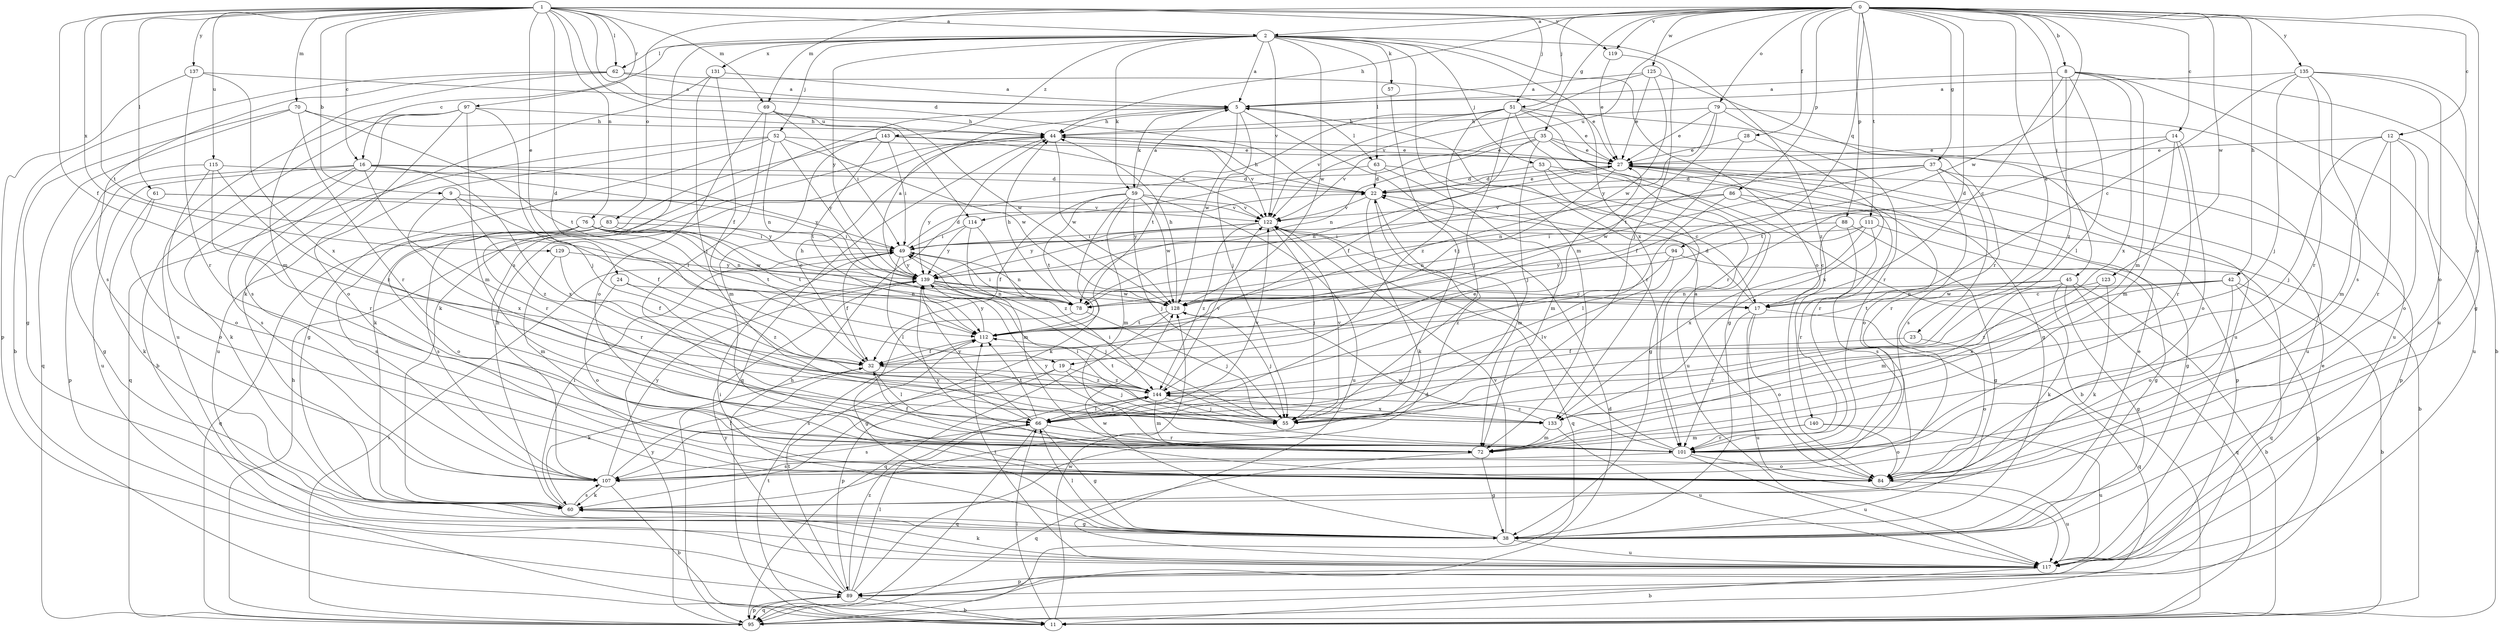 strict digraph  {
0;
1;
2;
5;
8;
9;
11;
12;
14;
16;
17;
19;
22;
23;
24;
27;
28;
32;
35;
37;
38;
42;
44;
45;
49;
51;
52;
53;
55;
57;
59;
60;
61;
62;
63;
66;
69;
70;
72;
76;
78;
79;
83;
84;
86;
88;
89;
94;
95;
97;
101;
107;
111;
112;
114;
115;
117;
119;
122;
123;
125;
128;
129;
131;
133;
135;
137;
139;
140;
143;
144;
0 -> 2  [label=a];
0 -> 8  [label=b];
0 -> 12  [label=c];
0 -> 14  [label=c];
0 -> 19  [label=d];
0 -> 23  [label=e];
0 -> 28  [label=f];
0 -> 35  [label=g];
0 -> 37  [label=g];
0 -> 42  [label=h];
0 -> 44  [label=h];
0 -> 45  [label=i];
0 -> 51  [label=j];
0 -> 69  [label=m];
0 -> 79  [label=o];
0 -> 83  [label=o];
0 -> 84  [label=o];
0 -> 86  [label=p];
0 -> 88  [label=p];
0 -> 94  [label=q];
0 -> 111  [label=t];
0 -> 114  [label=u];
0 -> 119  [label=v];
0 -> 123  [label=w];
0 -> 125  [label=w];
0 -> 128  [label=w];
0 -> 135  [label=y];
1 -> 2  [label=a];
1 -> 9  [label=b];
1 -> 16  [label=c];
1 -> 19  [label=d];
1 -> 22  [label=d];
1 -> 24  [label=e];
1 -> 32  [label=f];
1 -> 51  [label=j];
1 -> 61  [label=l];
1 -> 62  [label=l];
1 -> 69  [label=m];
1 -> 70  [label=m];
1 -> 76  [label=n];
1 -> 97  [label=r];
1 -> 112  [label=t];
1 -> 114  [label=u];
1 -> 115  [label=u];
1 -> 119  [label=v];
1 -> 129  [label=x];
1 -> 137  [label=y];
2 -> 5  [label=a];
2 -> 16  [label=c];
2 -> 52  [label=j];
2 -> 53  [label=j];
2 -> 57  [label=k];
2 -> 59  [label=k];
2 -> 62  [label=l];
2 -> 63  [label=l];
2 -> 72  [label=m];
2 -> 84  [label=o];
2 -> 107  [label=s];
2 -> 122  [label=v];
2 -> 128  [label=w];
2 -> 131  [label=x];
2 -> 133  [label=x];
2 -> 139  [label=y];
2 -> 140  [label=z];
2 -> 143  [label=z];
5 -> 44  [label=h];
5 -> 55  [label=j];
5 -> 59  [label=k];
5 -> 60  [label=k];
5 -> 63  [label=l];
5 -> 101  [label=r];
5 -> 128  [label=w];
8 -> 5  [label=a];
8 -> 11  [label=b];
8 -> 17  [label=c];
8 -> 66  [label=l];
8 -> 72  [label=m];
8 -> 117  [label=u];
8 -> 133  [label=x];
8 -> 144  [label=z];
9 -> 32  [label=f];
9 -> 122  [label=v];
9 -> 133  [label=x];
9 -> 144  [label=z];
11 -> 44  [label=h];
11 -> 66  [label=l];
11 -> 112  [label=t];
11 -> 128  [label=w];
12 -> 27  [label=e];
12 -> 55  [label=j];
12 -> 72  [label=m];
12 -> 84  [label=o];
12 -> 101  [label=r];
12 -> 117  [label=u];
14 -> 27  [label=e];
14 -> 72  [label=m];
14 -> 84  [label=o];
14 -> 101  [label=r];
14 -> 112  [label=t];
16 -> 22  [label=d];
16 -> 38  [label=g];
16 -> 49  [label=i];
16 -> 60  [label=k];
16 -> 101  [label=r];
16 -> 107  [label=s];
16 -> 117  [label=u];
16 -> 133  [label=x];
16 -> 139  [label=y];
17 -> 22  [label=d];
17 -> 84  [label=o];
17 -> 95  [label=q];
17 -> 101  [label=r];
17 -> 117  [label=u];
19 -> 55  [label=j];
19 -> 89  [label=p];
19 -> 107  [label=s];
19 -> 144  [label=z];
22 -> 27  [label=e];
22 -> 44  [label=h];
22 -> 60  [label=k];
22 -> 72  [label=m];
22 -> 122  [label=v];
23 -> 32  [label=f];
23 -> 84  [label=o];
24 -> 78  [label=n];
24 -> 84  [label=o];
24 -> 144  [label=z];
27 -> 22  [label=d];
27 -> 78  [label=n];
27 -> 84  [label=o];
27 -> 89  [label=p];
27 -> 101  [label=r];
27 -> 112  [label=t];
28 -> 27  [label=e];
28 -> 32  [label=f];
28 -> 133  [label=x];
32 -> 44  [label=h];
32 -> 60  [label=k];
32 -> 66  [label=l];
32 -> 144  [label=z];
35 -> 27  [label=e];
35 -> 32  [label=f];
35 -> 38  [label=g];
35 -> 55  [label=j];
35 -> 78  [label=n];
35 -> 117  [label=u];
35 -> 122  [label=v];
37 -> 22  [label=d];
37 -> 78  [label=n];
37 -> 89  [label=p];
37 -> 101  [label=r];
37 -> 107  [label=s];
37 -> 128  [label=w];
38 -> 27  [label=e];
38 -> 49  [label=i];
38 -> 66  [label=l];
38 -> 117  [label=u];
38 -> 122  [label=v];
38 -> 128  [label=w];
42 -> 11  [label=b];
42 -> 17  [label=c];
42 -> 78  [label=n];
42 -> 84  [label=o];
42 -> 89  [label=p];
42 -> 144  [label=z];
44 -> 27  [label=e];
44 -> 95  [label=q];
44 -> 122  [label=v];
44 -> 128  [label=w];
45 -> 11  [label=b];
45 -> 38  [label=g];
45 -> 60  [label=k];
45 -> 72  [label=m];
45 -> 78  [label=n];
45 -> 95  [label=q];
45 -> 112  [label=t];
49 -> 22  [label=d];
49 -> 32  [label=f];
49 -> 66  [label=l];
49 -> 78  [label=n];
49 -> 139  [label=y];
51 -> 27  [label=e];
51 -> 38  [label=g];
51 -> 44  [label=h];
51 -> 55  [label=j];
51 -> 101  [label=r];
51 -> 112  [label=t];
51 -> 117  [label=u];
51 -> 122  [label=v];
51 -> 144  [label=z];
52 -> 27  [label=e];
52 -> 38  [label=g];
52 -> 78  [label=n];
52 -> 95  [label=q];
52 -> 117  [label=u];
52 -> 128  [label=w];
52 -> 139  [label=y];
53 -> 11  [label=b];
53 -> 22  [label=d];
53 -> 38  [label=g];
53 -> 117  [label=u];
55 -> 49  [label=i];
55 -> 122  [label=v];
57 -> 55  [label=j];
59 -> 5  [label=a];
59 -> 32  [label=f];
59 -> 55  [label=j];
59 -> 60  [label=k];
59 -> 72  [label=m];
59 -> 112  [label=t];
59 -> 117  [label=u];
59 -> 122  [label=v];
59 -> 128  [label=w];
60 -> 38  [label=g];
60 -> 44  [label=h];
60 -> 49  [label=i];
60 -> 107  [label=s];
61 -> 60  [label=k];
61 -> 84  [label=o];
61 -> 122  [label=v];
61 -> 139  [label=y];
62 -> 5  [label=a];
62 -> 11  [label=b];
62 -> 27  [label=e];
62 -> 72  [label=m];
62 -> 107  [label=s];
63 -> 17  [label=c];
63 -> 22  [label=d];
63 -> 72  [label=m];
63 -> 139  [label=y];
66 -> 27  [label=e];
66 -> 38  [label=g];
66 -> 95  [label=q];
66 -> 101  [label=r];
66 -> 107  [label=s];
66 -> 112  [label=t];
66 -> 122  [label=v];
66 -> 139  [label=y];
66 -> 144  [label=z];
69 -> 44  [label=h];
69 -> 49  [label=i];
69 -> 66  [label=l];
69 -> 84  [label=o];
69 -> 128  [label=w];
70 -> 38  [label=g];
70 -> 44  [label=h];
70 -> 95  [label=q];
70 -> 101  [label=r];
70 -> 112  [label=t];
72 -> 32  [label=f];
72 -> 38  [label=g];
72 -> 95  [label=q];
76 -> 17  [label=c];
76 -> 49  [label=i];
76 -> 78  [label=n];
76 -> 84  [label=o];
76 -> 101  [label=r];
76 -> 107  [label=s];
76 -> 112  [label=t];
76 -> 128  [label=w];
78 -> 38  [label=g];
78 -> 44  [label=h];
78 -> 49  [label=i];
78 -> 55  [label=j];
79 -> 27  [label=e];
79 -> 44  [label=h];
79 -> 101  [label=r];
79 -> 112  [label=t];
79 -> 117  [label=u];
79 -> 139  [label=y];
83 -> 49  [label=i];
83 -> 95  [label=q];
83 -> 107  [label=s];
83 -> 112  [label=t];
84 -> 5  [label=a];
84 -> 117  [label=u];
84 -> 139  [label=y];
86 -> 11  [label=b];
86 -> 38  [label=g];
86 -> 66  [label=l];
86 -> 122  [label=v];
86 -> 139  [label=y];
88 -> 17  [label=c];
88 -> 38  [label=g];
88 -> 49  [label=i];
88 -> 107  [label=s];
89 -> 11  [label=b];
89 -> 22  [label=d];
89 -> 66  [label=l];
89 -> 95  [label=q];
89 -> 112  [label=t];
89 -> 139  [label=y];
89 -> 144  [label=z];
94 -> 66  [label=l];
94 -> 95  [label=q];
94 -> 139  [label=y];
94 -> 144  [label=z];
95 -> 22  [label=d];
95 -> 44  [label=h];
95 -> 49  [label=i];
95 -> 89  [label=p];
95 -> 139  [label=y];
97 -> 11  [label=b];
97 -> 44  [label=h];
97 -> 55  [label=j];
97 -> 72  [label=m];
97 -> 84  [label=o];
97 -> 107  [label=s];
97 -> 117  [label=u];
101 -> 49  [label=i];
101 -> 84  [label=o];
101 -> 107  [label=s];
101 -> 117  [label=u];
101 -> 122  [label=v];
101 -> 128  [label=w];
101 -> 139  [label=y];
107 -> 11  [label=b];
107 -> 32  [label=f];
107 -> 60  [label=k];
107 -> 139  [label=y];
111 -> 38  [label=g];
111 -> 49  [label=i];
111 -> 78  [label=n];
111 -> 101  [label=r];
111 -> 133  [label=x];
112 -> 32  [label=f];
112 -> 139  [label=y];
114 -> 49  [label=i];
114 -> 72  [label=m];
114 -> 139  [label=y];
114 -> 144  [label=z];
115 -> 22  [label=d];
115 -> 84  [label=o];
115 -> 89  [label=p];
115 -> 101  [label=r];
115 -> 144  [label=z];
117 -> 11  [label=b];
117 -> 27  [label=e];
117 -> 60  [label=k];
117 -> 89  [label=p];
117 -> 112  [label=t];
119 -> 27  [label=e];
119 -> 55  [label=j];
122 -> 49  [label=i];
122 -> 55  [label=j];
122 -> 95  [label=q];
122 -> 139  [label=y];
122 -> 144  [label=z];
123 -> 60  [label=k];
123 -> 128  [label=w];
123 -> 133  [label=x];
125 -> 5  [label=a];
125 -> 27  [label=e];
125 -> 101  [label=r];
125 -> 122  [label=v];
125 -> 128  [label=w];
128 -> 44  [label=h];
128 -> 55  [label=j];
128 -> 95  [label=q];
128 -> 112  [label=t];
129 -> 32  [label=f];
129 -> 72  [label=m];
129 -> 139  [label=y];
131 -> 5  [label=a];
131 -> 32  [label=f];
131 -> 55  [label=j];
131 -> 60  [label=k];
133 -> 72  [label=m];
133 -> 117  [label=u];
133 -> 144  [label=z];
135 -> 5  [label=a];
135 -> 17  [label=c];
135 -> 38  [label=g];
135 -> 55  [label=j];
135 -> 84  [label=o];
135 -> 101  [label=r];
135 -> 107  [label=s];
137 -> 5  [label=a];
137 -> 89  [label=p];
137 -> 101  [label=r];
137 -> 133  [label=x];
139 -> 5  [label=a];
139 -> 17  [label=c];
139 -> 55  [label=j];
139 -> 78  [label=n];
139 -> 128  [label=w];
140 -> 72  [label=m];
140 -> 84  [label=o];
140 -> 101  [label=r];
140 -> 117  [label=u];
143 -> 27  [label=e];
143 -> 49  [label=i];
143 -> 60  [label=k];
143 -> 72  [label=m];
143 -> 112  [label=t];
143 -> 122  [label=v];
144 -> 55  [label=j];
144 -> 66  [label=l];
144 -> 72  [label=m];
144 -> 112  [label=t];
144 -> 122  [label=v];
144 -> 133  [label=x];
}
